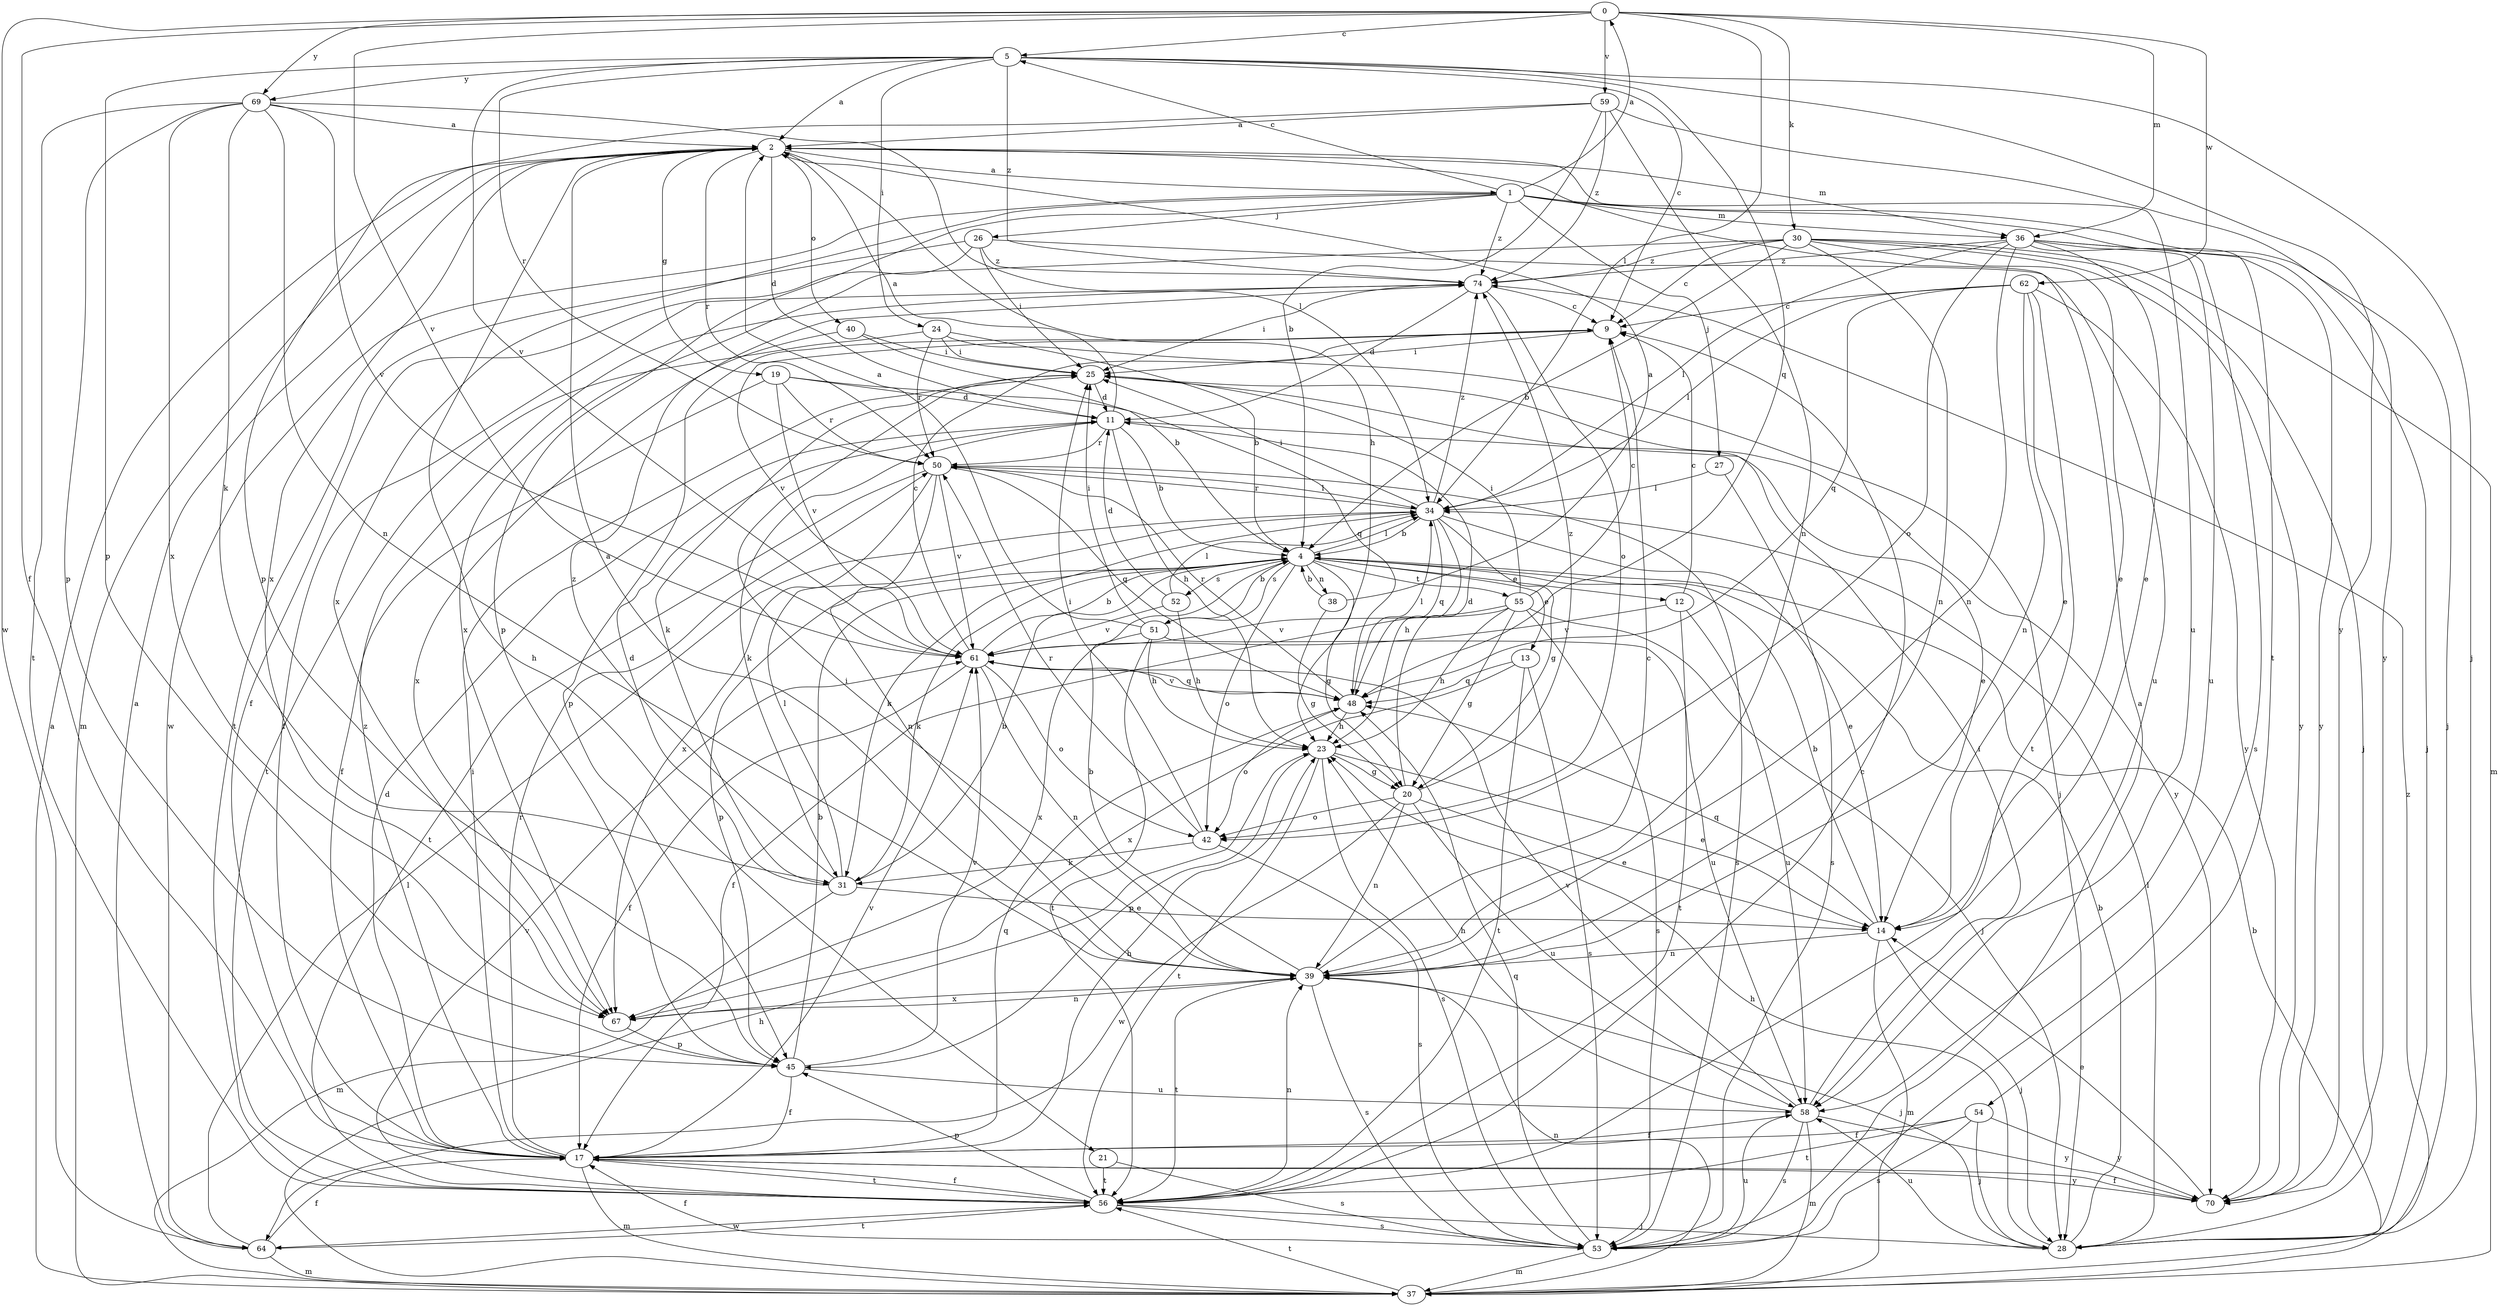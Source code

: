 strict digraph  {
0;
1;
2;
4;
5;
9;
11;
12;
13;
14;
17;
19;
20;
21;
23;
24;
25;
26;
27;
28;
30;
31;
34;
36;
37;
38;
39;
40;
42;
45;
48;
50;
51;
52;
53;
54;
55;
56;
58;
59;
61;
62;
64;
67;
69;
70;
74;
0 -> 5  [label=c];
0 -> 17  [label=f];
0 -> 30  [label=k];
0 -> 34  [label=l];
0 -> 36  [label=m];
0 -> 59  [label=v];
0 -> 61  [label=v];
0 -> 62  [label=w];
0 -> 64  [label=w];
0 -> 69  [label=y];
1 -> 0  [label=a];
1 -> 5  [label=c];
1 -> 26  [label=j];
1 -> 27  [label=j];
1 -> 28  [label=j];
1 -> 36  [label=m];
1 -> 45  [label=p];
1 -> 54  [label=t];
1 -> 64  [label=w];
1 -> 67  [label=x];
1 -> 74  [label=z];
2 -> 1  [label=a];
2 -> 11  [label=d];
2 -> 19  [label=g];
2 -> 21  [label=h];
2 -> 23  [label=h];
2 -> 36  [label=m];
2 -> 37  [label=m];
2 -> 40  [label=o];
2 -> 50  [label=r];
2 -> 58  [label=u];
2 -> 67  [label=x];
4 -> 12  [label=e];
4 -> 13  [label=e];
4 -> 20  [label=g];
4 -> 31  [label=k];
4 -> 34  [label=l];
4 -> 38  [label=n];
4 -> 42  [label=o];
4 -> 45  [label=p];
4 -> 51  [label=s];
4 -> 52  [label=s];
4 -> 55  [label=t];
5 -> 2  [label=a];
5 -> 9  [label=c];
5 -> 24  [label=i];
5 -> 28  [label=j];
5 -> 45  [label=p];
5 -> 48  [label=q];
5 -> 50  [label=r];
5 -> 61  [label=v];
5 -> 69  [label=y];
5 -> 70  [label=y];
5 -> 74  [label=z];
9 -> 25  [label=i];
9 -> 45  [label=p];
9 -> 61  [label=v];
11 -> 2  [label=a];
11 -> 4  [label=b];
11 -> 14  [label=e];
11 -> 23  [label=h];
11 -> 31  [label=k];
11 -> 50  [label=r];
12 -> 9  [label=c];
12 -> 56  [label=t];
12 -> 58  [label=u];
12 -> 61  [label=v];
13 -> 48  [label=q];
13 -> 53  [label=s];
13 -> 56  [label=t];
13 -> 67  [label=x];
14 -> 4  [label=b];
14 -> 28  [label=j];
14 -> 37  [label=m];
14 -> 39  [label=n];
14 -> 48  [label=q];
17 -> 11  [label=d];
17 -> 23  [label=h];
17 -> 25  [label=i];
17 -> 37  [label=m];
17 -> 48  [label=q];
17 -> 50  [label=r];
17 -> 56  [label=t];
17 -> 61  [label=v];
17 -> 70  [label=y];
17 -> 74  [label=z];
19 -> 11  [label=d];
19 -> 17  [label=f];
19 -> 48  [label=q];
19 -> 50  [label=r];
19 -> 61  [label=v];
20 -> 11  [label=d];
20 -> 14  [label=e];
20 -> 39  [label=n];
20 -> 42  [label=o];
20 -> 58  [label=u];
20 -> 64  [label=w];
20 -> 74  [label=z];
21 -> 53  [label=s];
21 -> 56  [label=t];
23 -> 14  [label=e];
23 -> 20  [label=g];
23 -> 45  [label=p];
23 -> 53  [label=s];
23 -> 56  [label=t];
24 -> 4  [label=b];
24 -> 25  [label=i];
24 -> 28  [label=j];
24 -> 50  [label=r];
24 -> 56  [label=t];
25 -> 11  [label=d];
25 -> 31  [label=k];
25 -> 70  [label=y];
26 -> 17  [label=f];
26 -> 25  [label=i];
26 -> 56  [label=t];
26 -> 58  [label=u];
26 -> 74  [label=z];
27 -> 34  [label=l];
27 -> 53  [label=s];
28 -> 4  [label=b];
28 -> 23  [label=h];
28 -> 34  [label=l];
28 -> 58  [label=u];
30 -> 4  [label=b];
30 -> 9  [label=c];
30 -> 14  [label=e];
30 -> 28  [label=j];
30 -> 37  [label=m];
30 -> 39  [label=n];
30 -> 67  [label=x];
30 -> 70  [label=y];
30 -> 74  [label=z];
31 -> 4  [label=b];
31 -> 11  [label=d];
31 -> 14  [label=e];
31 -> 34  [label=l];
31 -> 37  [label=m];
31 -> 74  [label=z];
34 -> 4  [label=b];
34 -> 14  [label=e];
34 -> 20  [label=g];
34 -> 23  [label=h];
34 -> 25  [label=i];
34 -> 31  [label=k];
34 -> 48  [label=q];
34 -> 50  [label=r];
34 -> 74  [label=z];
36 -> 14  [label=e];
36 -> 28  [label=j];
36 -> 34  [label=l];
36 -> 39  [label=n];
36 -> 42  [label=o];
36 -> 53  [label=s];
36 -> 58  [label=u];
36 -> 70  [label=y];
36 -> 74  [label=z];
37 -> 2  [label=a];
37 -> 4  [label=b];
37 -> 23  [label=h];
37 -> 39  [label=n];
37 -> 56  [label=t];
37 -> 74  [label=z];
38 -> 2  [label=a];
38 -> 4  [label=b];
38 -> 20  [label=g];
39 -> 2  [label=a];
39 -> 4  [label=b];
39 -> 9  [label=c];
39 -> 25  [label=i];
39 -> 28  [label=j];
39 -> 53  [label=s];
39 -> 56  [label=t];
39 -> 67  [label=x];
40 -> 4  [label=b];
40 -> 25  [label=i];
40 -> 67  [label=x];
42 -> 25  [label=i];
42 -> 31  [label=k];
42 -> 50  [label=r];
42 -> 53  [label=s];
45 -> 4  [label=b];
45 -> 17  [label=f];
45 -> 58  [label=u];
45 -> 61  [label=v];
48 -> 23  [label=h];
48 -> 34  [label=l];
48 -> 42  [label=o];
48 -> 50  [label=r];
48 -> 61  [label=v];
50 -> 34  [label=l];
50 -> 39  [label=n];
50 -> 48  [label=q];
50 -> 53  [label=s];
50 -> 56  [label=t];
50 -> 61  [label=v];
50 -> 67  [label=x];
51 -> 2  [label=a];
51 -> 4  [label=b];
51 -> 23  [label=h];
51 -> 25  [label=i];
51 -> 56  [label=t];
51 -> 58  [label=u];
51 -> 67  [label=x];
52 -> 11  [label=d];
52 -> 23  [label=h];
52 -> 34  [label=l];
52 -> 61  [label=v];
53 -> 2  [label=a];
53 -> 17  [label=f];
53 -> 37  [label=m];
53 -> 48  [label=q];
53 -> 58  [label=u];
54 -> 17  [label=f];
54 -> 28  [label=j];
54 -> 53  [label=s];
54 -> 56  [label=t];
54 -> 70  [label=y];
55 -> 9  [label=c];
55 -> 17  [label=f];
55 -> 20  [label=g];
55 -> 23  [label=h];
55 -> 25  [label=i];
55 -> 28  [label=j];
55 -> 53  [label=s];
55 -> 61  [label=v];
56 -> 9  [label=c];
56 -> 17  [label=f];
56 -> 28  [label=j];
56 -> 39  [label=n];
56 -> 45  [label=p];
56 -> 53  [label=s];
56 -> 61  [label=v];
56 -> 64  [label=w];
58 -> 17  [label=f];
58 -> 23  [label=h];
58 -> 25  [label=i];
58 -> 37  [label=m];
58 -> 53  [label=s];
58 -> 61  [label=v];
58 -> 70  [label=y];
59 -> 2  [label=a];
59 -> 4  [label=b];
59 -> 39  [label=n];
59 -> 45  [label=p];
59 -> 70  [label=y];
59 -> 74  [label=z];
61 -> 4  [label=b];
61 -> 9  [label=c];
61 -> 17  [label=f];
61 -> 39  [label=n];
61 -> 42  [label=o];
61 -> 48  [label=q];
62 -> 9  [label=c];
62 -> 14  [label=e];
62 -> 34  [label=l];
62 -> 39  [label=n];
62 -> 48  [label=q];
62 -> 56  [label=t];
62 -> 70  [label=y];
64 -> 2  [label=a];
64 -> 17  [label=f];
64 -> 34  [label=l];
64 -> 37  [label=m];
64 -> 56  [label=t];
67 -> 39  [label=n];
67 -> 45  [label=p];
69 -> 2  [label=a];
69 -> 31  [label=k];
69 -> 34  [label=l];
69 -> 39  [label=n];
69 -> 45  [label=p];
69 -> 56  [label=t];
69 -> 61  [label=v];
69 -> 67  [label=x];
70 -> 14  [label=e];
70 -> 17  [label=f];
74 -> 9  [label=c];
74 -> 11  [label=d];
74 -> 17  [label=f];
74 -> 25  [label=i];
74 -> 42  [label=o];
}
